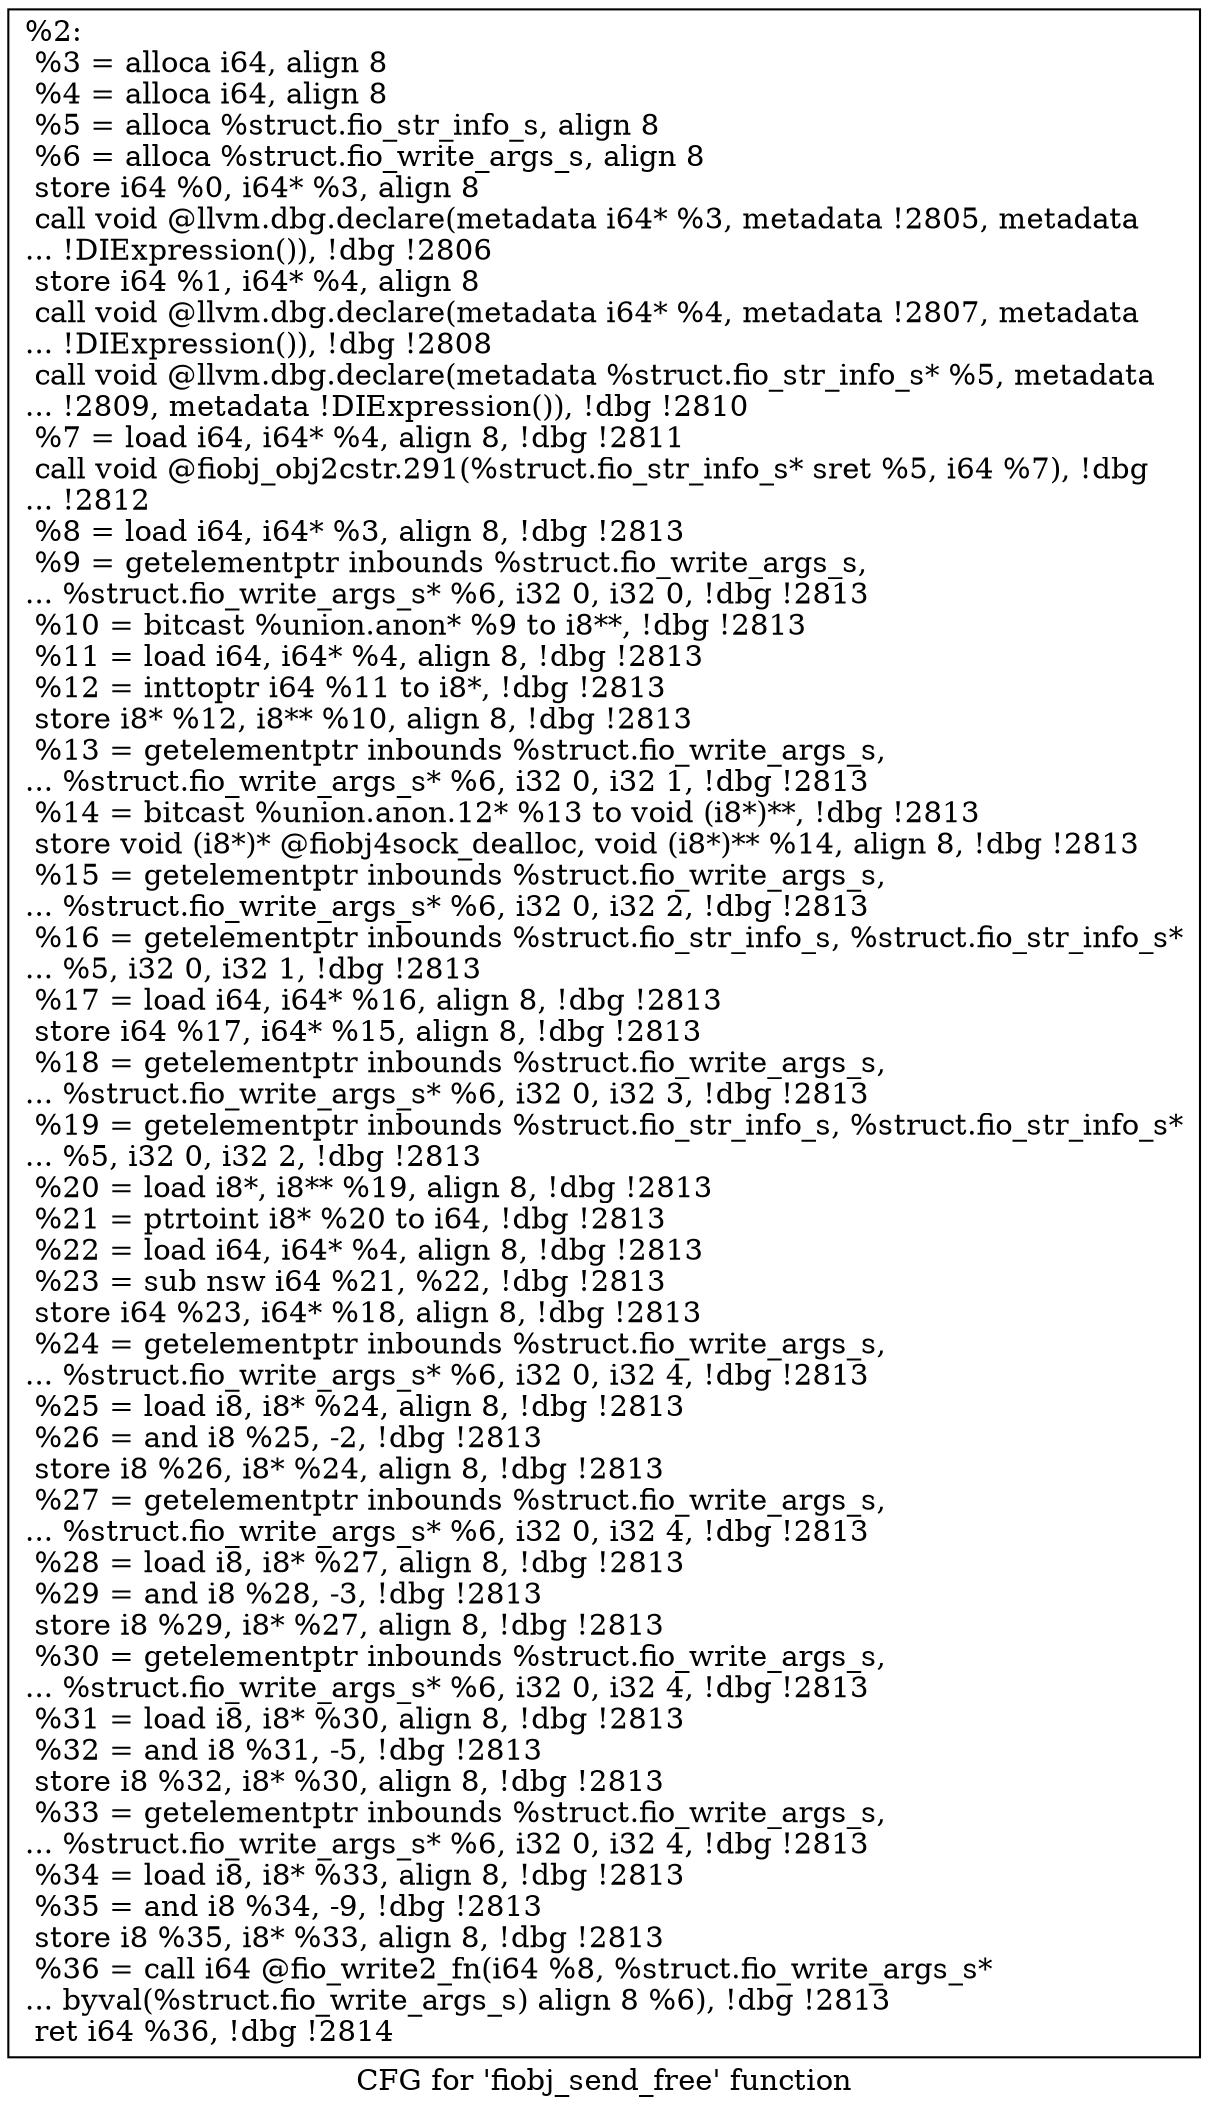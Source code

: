 digraph "CFG for 'fiobj_send_free' function" {
	label="CFG for 'fiobj_send_free' function";

	Node0x556852190080 [shape=record,label="{%2:\l  %3 = alloca i64, align 8\l  %4 = alloca i64, align 8\l  %5 = alloca %struct.fio_str_info_s, align 8\l  %6 = alloca %struct.fio_write_args_s, align 8\l  store i64 %0, i64* %3, align 8\l  call void @llvm.dbg.declare(metadata i64* %3, metadata !2805, metadata\l... !DIExpression()), !dbg !2806\l  store i64 %1, i64* %4, align 8\l  call void @llvm.dbg.declare(metadata i64* %4, metadata !2807, metadata\l... !DIExpression()), !dbg !2808\l  call void @llvm.dbg.declare(metadata %struct.fio_str_info_s* %5, metadata\l... !2809, metadata !DIExpression()), !dbg !2810\l  %7 = load i64, i64* %4, align 8, !dbg !2811\l  call void @fiobj_obj2cstr.291(%struct.fio_str_info_s* sret %5, i64 %7), !dbg\l... !2812\l  %8 = load i64, i64* %3, align 8, !dbg !2813\l  %9 = getelementptr inbounds %struct.fio_write_args_s,\l... %struct.fio_write_args_s* %6, i32 0, i32 0, !dbg !2813\l  %10 = bitcast %union.anon* %9 to i8**, !dbg !2813\l  %11 = load i64, i64* %4, align 8, !dbg !2813\l  %12 = inttoptr i64 %11 to i8*, !dbg !2813\l  store i8* %12, i8** %10, align 8, !dbg !2813\l  %13 = getelementptr inbounds %struct.fio_write_args_s,\l... %struct.fio_write_args_s* %6, i32 0, i32 1, !dbg !2813\l  %14 = bitcast %union.anon.12* %13 to void (i8*)**, !dbg !2813\l  store void (i8*)* @fiobj4sock_dealloc, void (i8*)** %14, align 8, !dbg !2813\l  %15 = getelementptr inbounds %struct.fio_write_args_s,\l... %struct.fio_write_args_s* %6, i32 0, i32 2, !dbg !2813\l  %16 = getelementptr inbounds %struct.fio_str_info_s, %struct.fio_str_info_s*\l... %5, i32 0, i32 1, !dbg !2813\l  %17 = load i64, i64* %16, align 8, !dbg !2813\l  store i64 %17, i64* %15, align 8, !dbg !2813\l  %18 = getelementptr inbounds %struct.fio_write_args_s,\l... %struct.fio_write_args_s* %6, i32 0, i32 3, !dbg !2813\l  %19 = getelementptr inbounds %struct.fio_str_info_s, %struct.fio_str_info_s*\l... %5, i32 0, i32 2, !dbg !2813\l  %20 = load i8*, i8** %19, align 8, !dbg !2813\l  %21 = ptrtoint i8* %20 to i64, !dbg !2813\l  %22 = load i64, i64* %4, align 8, !dbg !2813\l  %23 = sub nsw i64 %21, %22, !dbg !2813\l  store i64 %23, i64* %18, align 8, !dbg !2813\l  %24 = getelementptr inbounds %struct.fio_write_args_s,\l... %struct.fio_write_args_s* %6, i32 0, i32 4, !dbg !2813\l  %25 = load i8, i8* %24, align 8, !dbg !2813\l  %26 = and i8 %25, -2, !dbg !2813\l  store i8 %26, i8* %24, align 8, !dbg !2813\l  %27 = getelementptr inbounds %struct.fio_write_args_s,\l... %struct.fio_write_args_s* %6, i32 0, i32 4, !dbg !2813\l  %28 = load i8, i8* %27, align 8, !dbg !2813\l  %29 = and i8 %28, -3, !dbg !2813\l  store i8 %29, i8* %27, align 8, !dbg !2813\l  %30 = getelementptr inbounds %struct.fio_write_args_s,\l... %struct.fio_write_args_s* %6, i32 0, i32 4, !dbg !2813\l  %31 = load i8, i8* %30, align 8, !dbg !2813\l  %32 = and i8 %31, -5, !dbg !2813\l  store i8 %32, i8* %30, align 8, !dbg !2813\l  %33 = getelementptr inbounds %struct.fio_write_args_s,\l... %struct.fio_write_args_s* %6, i32 0, i32 4, !dbg !2813\l  %34 = load i8, i8* %33, align 8, !dbg !2813\l  %35 = and i8 %34, -9, !dbg !2813\l  store i8 %35, i8* %33, align 8, !dbg !2813\l  %36 = call i64 @fio_write2_fn(i64 %8, %struct.fio_write_args_s*\l... byval(%struct.fio_write_args_s) align 8 %6), !dbg !2813\l  ret i64 %36, !dbg !2814\l}"];
}
